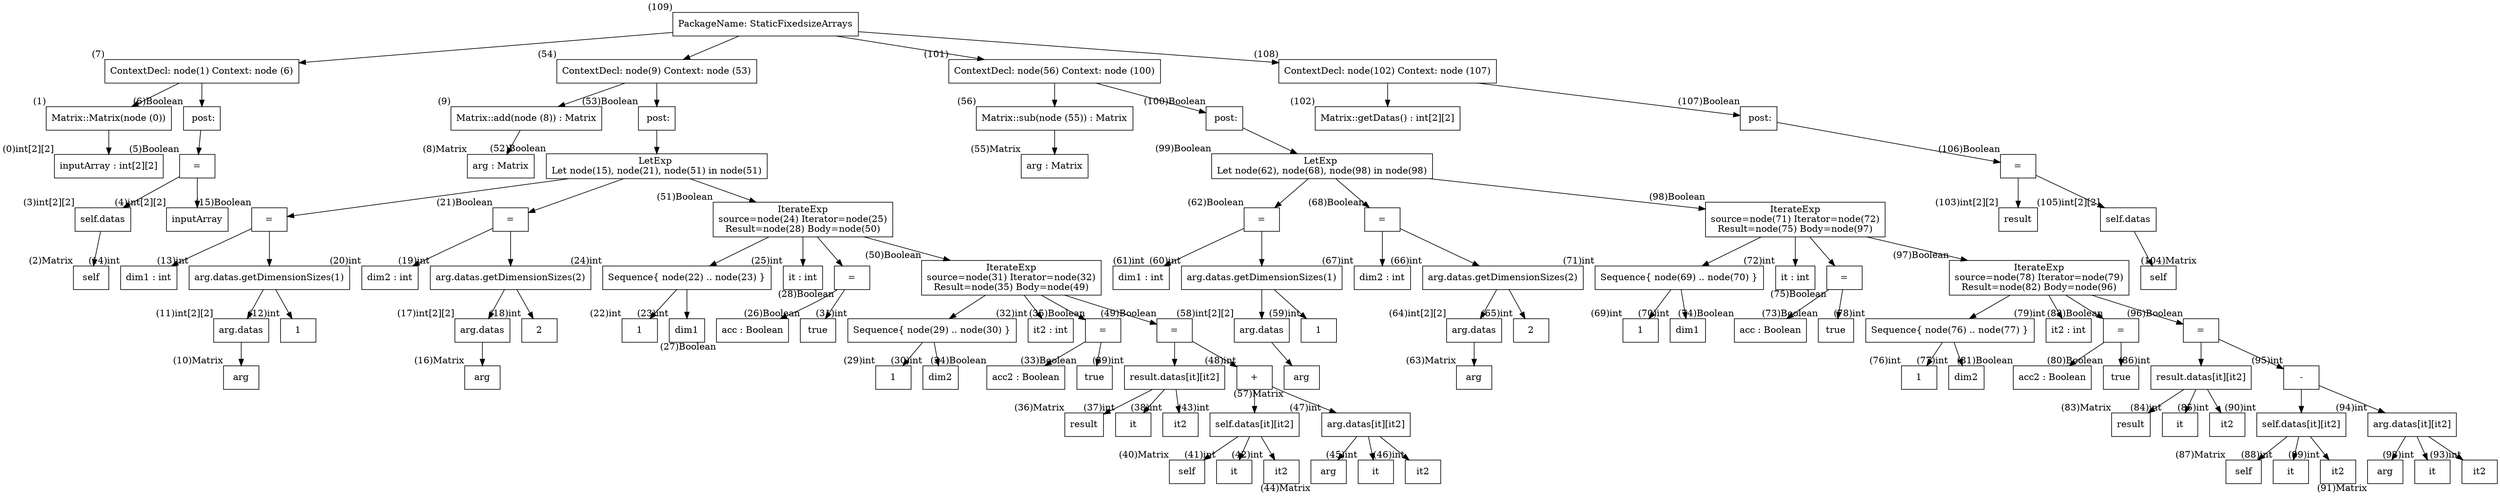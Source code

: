 digraph AST {
  node [shape=box];
  n109 [label="PackageName: StaticFixedsizeArrays", xlabel="(109)"];
  n109 -> n7;
  n109 -> n54;
  n109 -> n101;
  n109 -> n108;
  n7 [label="ContextDecl: node(1) Context: node (6)", xlabel="(7)"];
  n7 -> n1;
  n7 -> n6;
  n54 [label="ContextDecl: node(9) Context: node (53)", xlabel="(54)"];
  n54 -> n9;
  n54 -> n53;
  n101 [label="ContextDecl: node(56) Context: node (100)", xlabel="(101)"];
  n101 -> n56;
  n101 -> n100;
  n108 [label="ContextDecl: node(102) Context: node (107)", xlabel="(108)"];
  n108 -> n102;
  n108 -> n107;
  n1 [label="Matrix::Matrix(node (0))", xlabel="(1)"];
  n1 -> n0;
  n6 [label=" post:", xlabel="(6)Boolean"];
  n6 -> n5;
  n9 [label="Matrix::add(node (8)) : Matrix", xlabel="(9)"];
  n9 -> n8;
  n53 [label=" post:", xlabel="(53)Boolean"];
  n53 -> n52;
  n56 [label="Matrix::sub(node (55)) : Matrix", xlabel="(56)"];
  n56 -> n55;
  n100 [label=" post:", xlabel="(100)Boolean"];
  n100 -> n99;
  n102 [label="Matrix::getDatas() : int[2][2]", xlabel="(102)"];
  n107 [label=" post:", xlabel="(107)Boolean"];
  n107 -> n106;
  n0 [label="inputArray : int[2][2]", xlabel="(0)int[2][2]"];
  n5 [label="=", xlabel="(5)Boolean"];
  n5 -> n3;
  n5 -> n4;
  n8 [label="arg : Matrix", xlabel="(8)Matrix"];
  n52 [label="LetExp 
Let node(15), node(21), node(51) in node(51)", xlabel="(52)Boolean"];
  n52 -> n15;
  n52 -> n21;
  n52 -> n51;
  n55 [label="arg : Matrix", xlabel="(55)Matrix"];
  n99 [label="LetExp 
Let node(62), node(68), node(98) in node(98)", xlabel="(99)Boolean"];
  n99 -> n62;
  n99 -> n68;
  n99 -> n98;
  n106 [label="=", xlabel="(106)Boolean"];
  n106 -> n103;
  n106 -> n105;
  n3 [label="self.datas", xlabel="(3)int[2][2]"];
  n3 -> n2;
  n4 [label="inputArray", xlabel="(4)int[2][2]"];
  n15 [label="=", xlabel="(15)Boolean"];
  n15 -> n14;
  n15 -> n13;
  n21 [label="=", xlabel="(21)Boolean"];
  n21 -> n20;
  n21 -> n19;
  n51 [label="IterateExp
source=node(24) Iterator=node(25)
Result=node(28) Body=node(50)", xlabel="(51)Boolean"];
  n51 -> n24;
  n51 -> n25;
  n51 -> n28;
  n51 -> n50;
  n62 [label="=", xlabel="(62)Boolean"];
  n62 -> n61;
  n62 -> n60;
  n68 [label="=", xlabel="(68)Boolean"];
  n68 -> n67;
  n68 -> n66;
  n98 [label="IterateExp
source=node(71) Iterator=node(72)
Result=node(75) Body=node(97)", xlabel="(98)Boolean"];
  n98 -> n71;
  n98 -> n72;
  n98 -> n75;
  n98 -> n97;
  n103 [label="result", xlabel="(103)int[2][2]"];
  n105 [label="self.datas", xlabel="(105)int[2][2]"];
  n105 -> n104;
  n2 [label="self", xlabel="(2)Matrix"];
  n14 [label="dim1 : int", xlabel="(14)int"];
  n13 [label="arg.datas.getDimensionSizes(1)", xlabel="(13)int"];
  n13 -> n11;
  n13 -> n12;
  n20 [label="dim2 : int", xlabel="(20)int"];
  n19 [label="arg.datas.getDimensionSizes(2)", xlabel="(19)int"];
  n19 -> n17;
  n19 -> n18;
  n24 [label="Sequence{ node(22) .. node(23) }", xlabel="(24)int"];
  n24 -> n22;
  n24 -> n23;
  n25 [label="it : int", xlabel="(25)int"];
  n28 [label="=", xlabel="(28)Boolean"];
  n28 -> n27;
  n28 -> n26;
  n50 [label="IterateExp
source=node(31) Iterator=node(32)
Result=node(35) Body=node(49)", xlabel="(50)Boolean"];
  n50 -> n31;
  n50 -> n32;
  n50 -> n35;
  n50 -> n49;
  n61 [label="dim1 : int", xlabel="(61)int"];
  n60 [label="arg.datas.getDimensionSizes(1)", xlabel="(60)int"];
  n60 -> n58;
  n60 -> n59;
  n67 [label="dim2 : int", xlabel="(67)int"];
  n66 [label="arg.datas.getDimensionSizes(2)", xlabel="(66)int"];
  n66 -> n64;
  n66 -> n65;
  n71 [label="Sequence{ node(69) .. node(70) }", xlabel="(71)int"];
  n71 -> n69;
  n71 -> n70;
  n72 [label="it : int", xlabel="(72)int"];
  n75 [label="=", xlabel="(75)Boolean"];
  n75 -> n74;
  n75 -> n73;
  n97 [label="IterateExp
source=node(78) Iterator=node(79)
Result=node(82) Body=node(96)", xlabel="(97)Boolean"];
  n97 -> n78;
  n97 -> n79;
  n97 -> n82;
  n97 -> n96;
  n104 [label="self", xlabel="(104)Matrix"];
  n11 [label="arg.datas", xlabel="(11)int[2][2]"];
  n11 -> n10;
  n12 [label="1", xlabel="(12)int"];
  n17 [label="arg.datas", xlabel="(17)int[2][2]"];
  n17 -> n16;
  n18 [label="2", xlabel="(18)int"];
  n22 [label="1", xlabel="(22)int"];
  n23 [label="dim1", xlabel="(23)int"];
  n27 [label="acc : Boolean", xlabel="(27)Boolean"];
  n26 [label="true", xlabel="(26)Boolean"];
  n31 [label="Sequence{ node(29) .. node(30) }", xlabel="(31)int"];
  n31 -> n29;
  n31 -> n30;
  n32 [label="it2 : int", xlabel="(32)int"];
  n35 [label="=", xlabel="(35)Boolean"];
  n35 -> n34;
  n35 -> n33;
  n49 [label="=", xlabel="(49)Boolean"];
  n49 -> n39;
  n49 -> n48;
  n58 [label="arg.datas", xlabel="(58)int[2][2]"];
  n58 -> n57;
  n59 [label="1", xlabel="(59)int"];
  n64 [label="arg.datas", xlabel="(64)int[2][2]"];
  n64 -> n63;
  n65 [label="2", xlabel="(65)int"];
  n69 [label="1", xlabel="(69)int"];
  n70 [label="dim1", xlabel="(70)int"];
  n74 [label="acc : Boolean", xlabel="(74)Boolean"];
  n73 [label="true", xlabel="(73)Boolean"];
  n78 [label="Sequence{ node(76) .. node(77) }", xlabel="(78)int"];
  n78 -> n76;
  n78 -> n77;
  n79 [label="it2 : int", xlabel="(79)int"];
  n82 [label="=", xlabel="(82)Boolean"];
  n82 -> n81;
  n82 -> n80;
  n96 [label="=", xlabel="(96)Boolean"];
  n96 -> n86;
  n96 -> n95;
  n10 [label="arg", xlabel="(10)Matrix"];
  n16 [label="arg", xlabel="(16)Matrix"];
  n29 [label="1", xlabel="(29)int"];
  n30 [label="dim2", xlabel="(30)int"];
  n34 [label="acc2 : Boolean", xlabel="(34)Boolean"];
  n33 [label="true", xlabel="(33)Boolean"];
  n39 [label="result.datas[it][it2]", xlabel="(39)int"];
  n39 -> n36;
  n39 -> n37;
  n39 -> n38;
  n48 [label="+", xlabel="(48)int"];
  n48 -> n43;
  n48 -> n47;
  n57 [label="arg", xlabel="(57)Matrix"];
  n63 [label="arg", xlabel="(63)Matrix"];
  n76 [label="1", xlabel="(76)int"];
  n77 [label="dim2", xlabel="(77)int"];
  n81 [label="acc2 : Boolean", xlabel="(81)Boolean"];
  n80 [label="true", xlabel="(80)Boolean"];
  n86 [label="result.datas[it][it2]", xlabel="(86)int"];
  n86 -> n83;
  n86 -> n84;
  n86 -> n85;
  n95 [label="-", xlabel="(95)int"];
  n95 -> n90;
  n95 -> n94;
  n36 [label="result", xlabel="(36)Matrix"];
  n37 [label="it", xlabel="(37)int"];
  n38 [label="it2", xlabel="(38)int"];
  n43 [label="self.datas[it][it2]", xlabel="(43)int"];
  n43 -> n40;
  n43 -> n41;
  n43 -> n42;
  n47 [label="arg.datas[it][it2]", xlabel="(47)int"];
  n47 -> n44;
  n47 -> n45;
  n47 -> n46;
  n83 [label="result", xlabel="(83)Matrix"];
  n84 [label="it", xlabel="(84)int"];
  n85 [label="it2", xlabel="(85)int"];
  n90 [label="self.datas[it][it2]", xlabel="(90)int"];
  n90 -> n87;
  n90 -> n88;
  n90 -> n89;
  n94 [label="arg.datas[it][it2]", xlabel="(94)int"];
  n94 -> n91;
  n94 -> n92;
  n94 -> n93;
  n40 [label="self", xlabel="(40)Matrix"];
  n41 [label="it", xlabel="(41)int"];
  n42 [label="it2", xlabel="(42)int"];
  n44 [label="arg", xlabel="(44)Matrix"];
  n45 [label="it", xlabel="(45)int"];
  n46 [label="it2", xlabel="(46)int"];
  n87 [label="self", xlabel="(87)Matrix"];
  n88 [label="it", xlabel="(88)int"];
  n89 [label="it2", xlabel="(89)int"];
  n91 [label="arg", xlabel="(91)Matrix"];
  n92 [label="it", xlabel="(92)int"];
  n93 [label="it2", xlabel="(93)int"];
}

